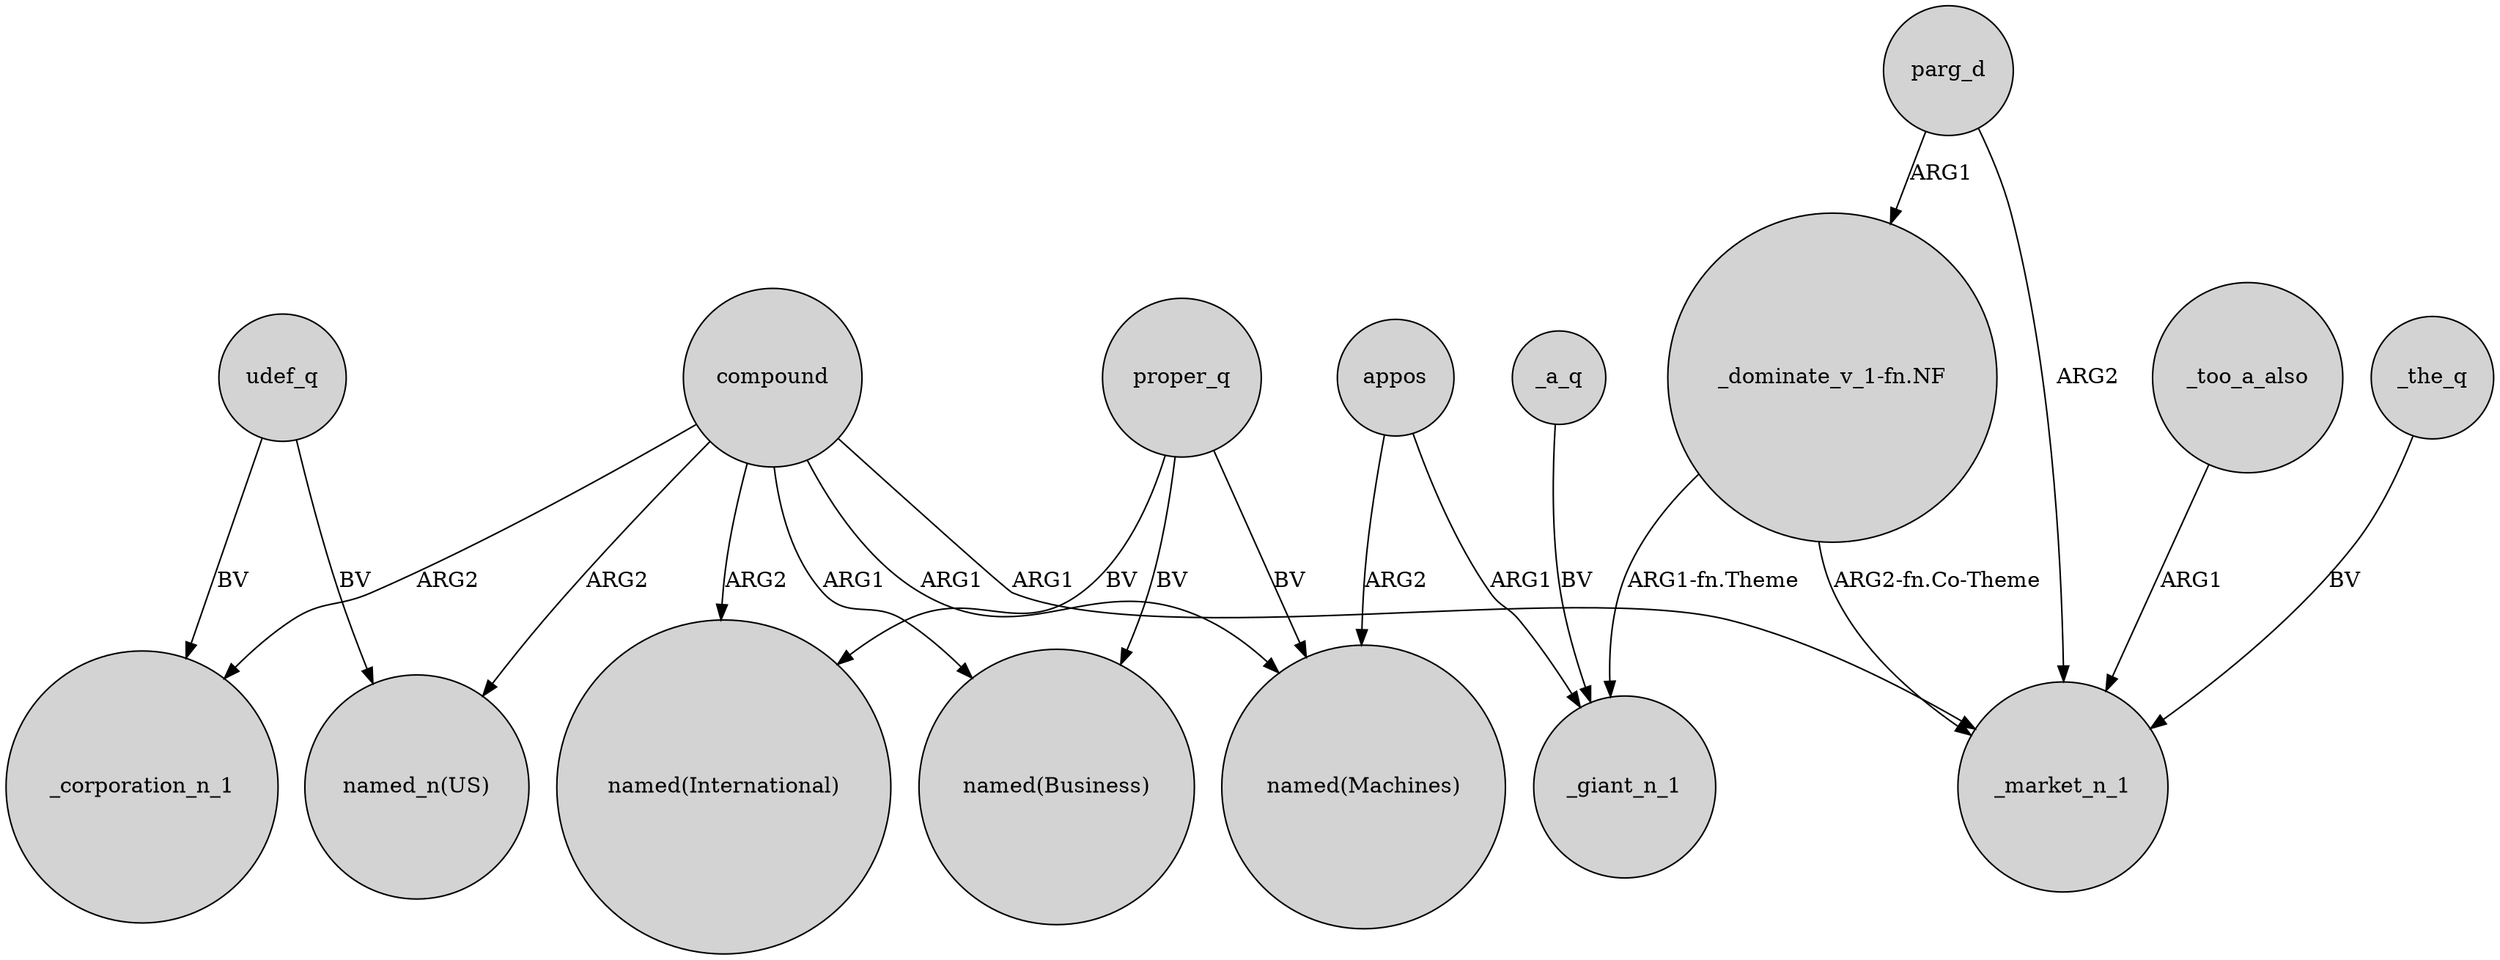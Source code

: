 digraph {
	node [shape=circle style=filled]
	udef_q -> "named_n(US)" [label=BV]
	"_dominate_v_1-fn.NF" -> _market_n_1 [label="ARG2-fn.Co-Theme"]
	proper_q -> "named(Business)" [label=BV]
	_a_q -> _giant_n_1 [label=BV]
	compound -> _corporation_n_1 [label=ARG2]
	compound -> "named(Machines)" [label=ARG1]
	parg_d -> "_dominate_v_1-fn.NF" [label=ARG1]
	compound -> "named_n(US)" [label=ARG2]
	parg_d -> _market_n_1 [label=ARG2]
	_too_a_also -> _market_n_1 [label=ARG1]
	udef_q -> _corporation_n_1 [label=BV]
	appos -> _giant_n_1 [label=ARG1]
	compound -> "named(International)" [label=ARG2]
	compound -> "named(Business)" [label=ARG1]
	appos -> "named(Machines)" [label=ARG2]
	compound -> _market_n_1 [label=ARG1]
	_the_q -> _market_n_1 [label=BV]
	"_dominate_v_1-fn.NF" -> _giant_n_1 [label="ARG1-fn.Theme"]
	proper_q -> "named(Machines)" [label=BV]
	proper_q -> "named(International)" [label=BV]
}
